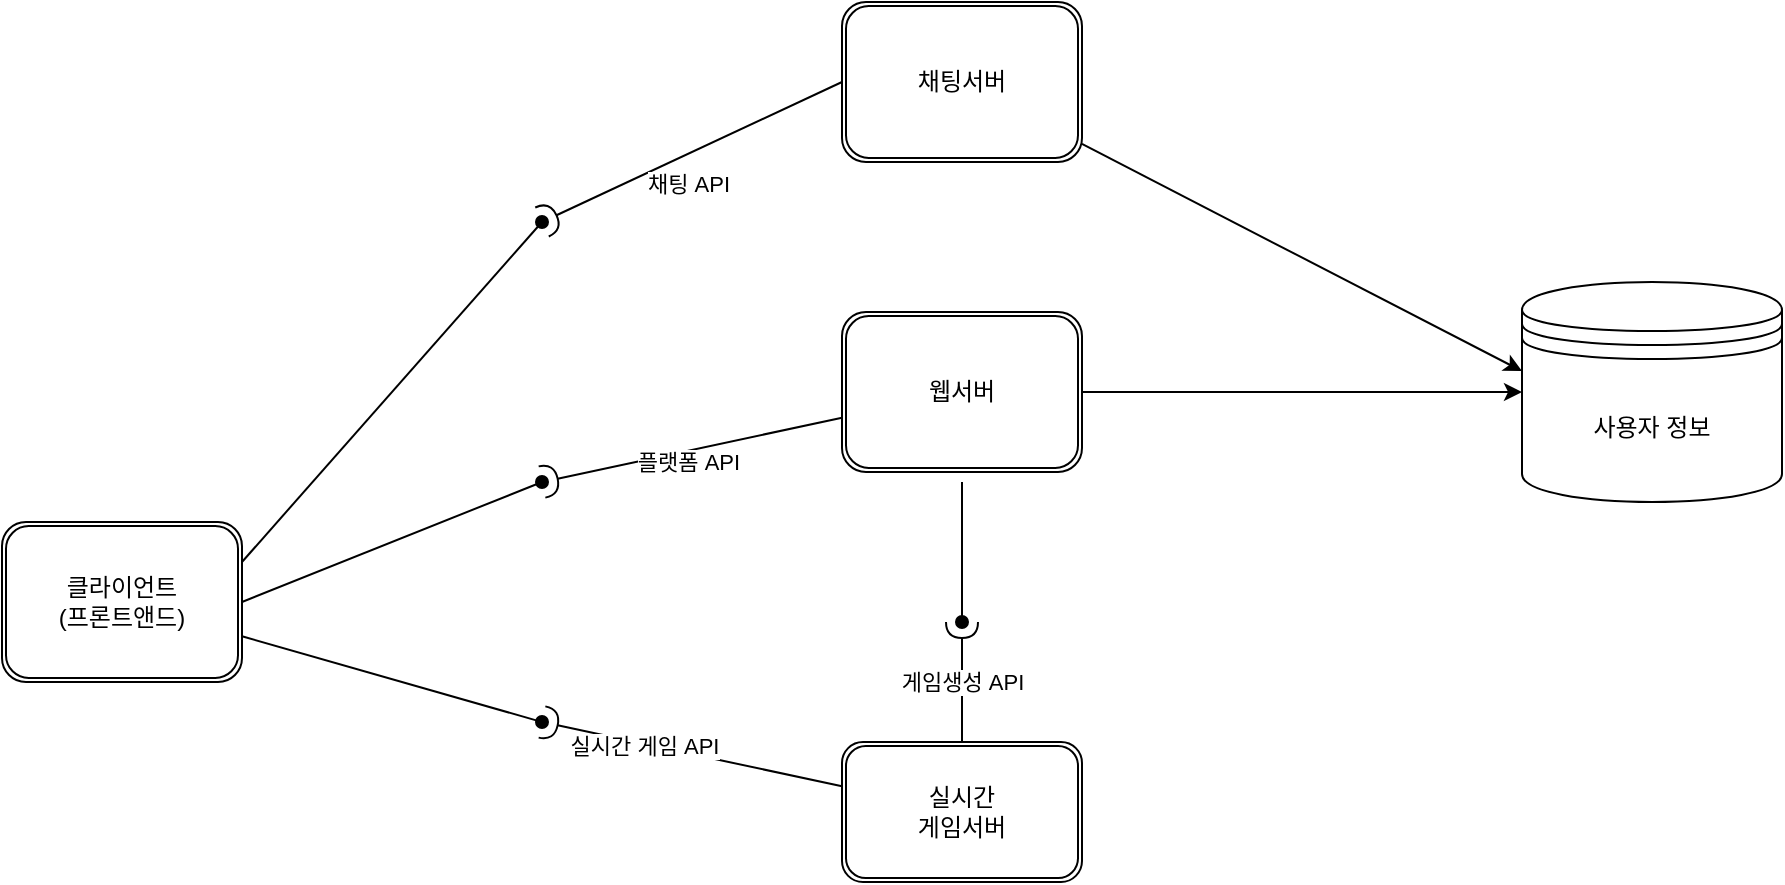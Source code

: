 <mxfile>
    <diagram id="d6KHp8INqOJrM_pR9eb8" name="페이지-1">
        <mxGraphModel dx="1803" dy="777" grid="1" gridSize="10" guides="1" tooltips="1" connect="1" arrows="1" fold="1" page="1" pageScale="1" pageWidth="1600" pageHeight="1200" math="1" shadow="0">
            <root>
                <mxCell id="0"/>
                <mxCell id="1" parent="0"/>
                <mxCell id="21" style="edgeStyle=none;html=1;endArrow=halfCircle;endFill=0;" parent="1" source="16" edge="1">
                    <mxGeometry relative="1" as="geometry">
                        <mxPoint x="630" y="490" as="targetPoint"/>
                    </mxGeometry>
                </mxCell>
                <mxCell id="22" value="실시간 게임 API" style="edgeLabel;html=1;align=center;verticalAlign=middle;resizable=0;points=[];" parent="21" vertex="1" connectable="0">
                    <mxGeometry x="0.317" y="1" relative="1" as="geometry">
                        <mxPoint as="offset"/>
                    </mxGeometry>
                </mxCell>
                <mxCell id="16" value="실시간&lt;br&gt;게임서버" style="shape=ext;double=1;rounded=1;whiteSpace=wrap;html=1;" parent="1" vertex="1">
                    <mxGeometry x="780" y="500" width="120" height="70" as="geometry"/>
                </mxCell>
                <mxCell id="25" style="edgeStyle=none;html=1;endArrow=halfCircle;endFill=0;" parent="1" source="17" edge="1">
                    <mxGeometry relative="1" as="geometry">
                        <mxPoint x="630" y="370" as="targetPoint"/>
                    </mxGeometry>
                </mxCell>
                <mxCell id="30" value="플랫폼 API" style="edgeLabel;html=1;align=center;verticalAlign=middle;resizable=0;points=[];" parent="25" vertex="1" connectable="0">
                    <mxGeometry x="0.533" y="1" relative="1" as="geometry">
                        <mxPoint x="37" y="-4" as="offset"/>
                    </mxGeometry>
                </mxCell>
                <mxCell id="32" style="edgeStyle=none;html=1;endArrow=classic;endFill=1;entryX=0;entryY=0.5;entryDx=0;entryDy=0;" parent="1" source="17" target="18" edge="1">
                    <mxGeometry relative="1" as="geometry">
                        <mxPoint x="1150" y="330" as="targetPoint"/>
                    </mxGeometry>
                </mxCell>
                <mxCell id="17" value="웹서버" style="shape=ext;double=1;rounded=1;whiteSpace=wrap;html=1;" parent="1" vertex="1">
                    <mxGeometry x="780" y="285" width="120" height="80" as="geometry"/>
                </mxCell>
                <mxCell id="18" value="사용자 정보" style="shape=datastore;whiteSpace=wrap;html=1;" parent="1" vertex="1">
                    <mxGeometry x="1120" y="270" width="130" height="110" as="geometry"/>
                </mxCell>
                <mxCell id="23" style="edgeStyle=none;html=1;endArrow=oval;endFill=1;" parent="1" source="19" edge="1">
                    <mxGeometry relative="1" as="geometry">
                        <mxPoint x="630" y="490" as="targetPoint"/>
                    </mxGeometry>
                </mxCell>
                <mxCell id="31" style="edgeStyle=none;html=1;endArrow=oval;endFill=1;exitX=1;exitY=0.5;exitDx=0;exitDy=0;" parent="1" source="19" edge="1">
                    <mxGeometry relative="1" as="geometry">
                        <mxPoint x="630" y="370" as="targetPoint"/>
                    </mxGeometry>
                </mxCell>
                <mxCell id="19" value="클라이언트&lt;br&gt;(프론트앤드)" style="shape=ext;double=1;rounded=1;whiteSpace=wrap;html=1;" parent="1" vertex="1">
                    <mxGeometry x="360" y="390" width="120" height="80" as="geometry"/>
                </mxCell>
                <mxCell id="28" value="게임생성 API" style="edgeStyle=none;html=1;endArrow=halfCircle;endFill=0;exitX=0.5;exitY=0;exitDx=0;exitDy=0;" parent="1" source="16" edge="1">
                    <mxGeometry relative="1" as="geometry">
                        <mxPoint x="840" y="440" as="targetPoint"/>
                        <mxPoint x="790" y="348.5" as="sourcePoint"/>
                        <mxPoint as="offset"/>
                    </mxGeometry>
                </mxCell>
                <mxCell id="29" style="edgeStyle=none;html=1;endArrow=oval;endFill=1;" parent="1" edge="1">
                    <mxGeometry relative="1" as="geometry">
                        <mxPoint x="840" y="440" as="targetPoint"/>
                        <mxPoint x="840" y="370" as="sourcePoint"/>
                    </mxGeometry>
                </mxCell>
                <mxCell id="41" style="edgeStyle=none;html=1;entryX=0;entryY=0.405;entryDx=0;entryDy=0;entryPerimeter=0;" edge="1" parent="1" source="37" target="18">
                    <mxGeometry relative="1" as="geometry"/>
                </mxCell>
                <mxCell id="37" value="채팅서버" style="shape=ext;double=1;rounded=1;whiteSpace=wrap;html=1;" vertex="1" parent="1">
                    <mxGeometry x="780" y="130" width="120" height="80" as="geometry"/>
                </mxCell>
                <mxCell id="38" style="edgeStyle=none;html=1;endArrow=halfCircle;endFill=0;exitX=0;exitY=0.5;exitDx=0;exitDy=0;" edge="1" parent="1" source="37">
                    <mxGeometry relative="1" as="geometry">
                        <mxPoint x="630" y="240" as="targetPoint"/>
                        <mxPoint x="780" y="159.997" as="sourcePoint"/>
                    </mxGeometry>
                </mxCell>
                <mxCell id="39" value="채팅&amp;nbsp;API" style="edgeLabel;html=1;align=center;verticalAlign=middle;resizable=0;points=[];" vertex="1" connectable="0" parent="38">
                    <mxGeometry x="0.533" y="1" relative="1" as="geometry">
                        <mxPoint x="37" y="-4" as="offset"/>
                    </mxGeometry>
                </mxCell>
                <mxCell id="40" style="edgeStyle=none;html=1;endArrow=oval;endFill=1;exitX=1;exitY=0.25;exitDx=0;exitDy=0;" edge="1" parent="1" source="19">
                    <mxGeometry relative="1" as="geometry">
                        <mxPoint x="630" y="240" as="targetPoint"/>
                        <mxPoint x="490" y="440" as="sourcePoint"/>
                    </mxGeometry>
                </mxCell>
            </root>
        </mxGraphModel>
    </diagram>
</mxfile>